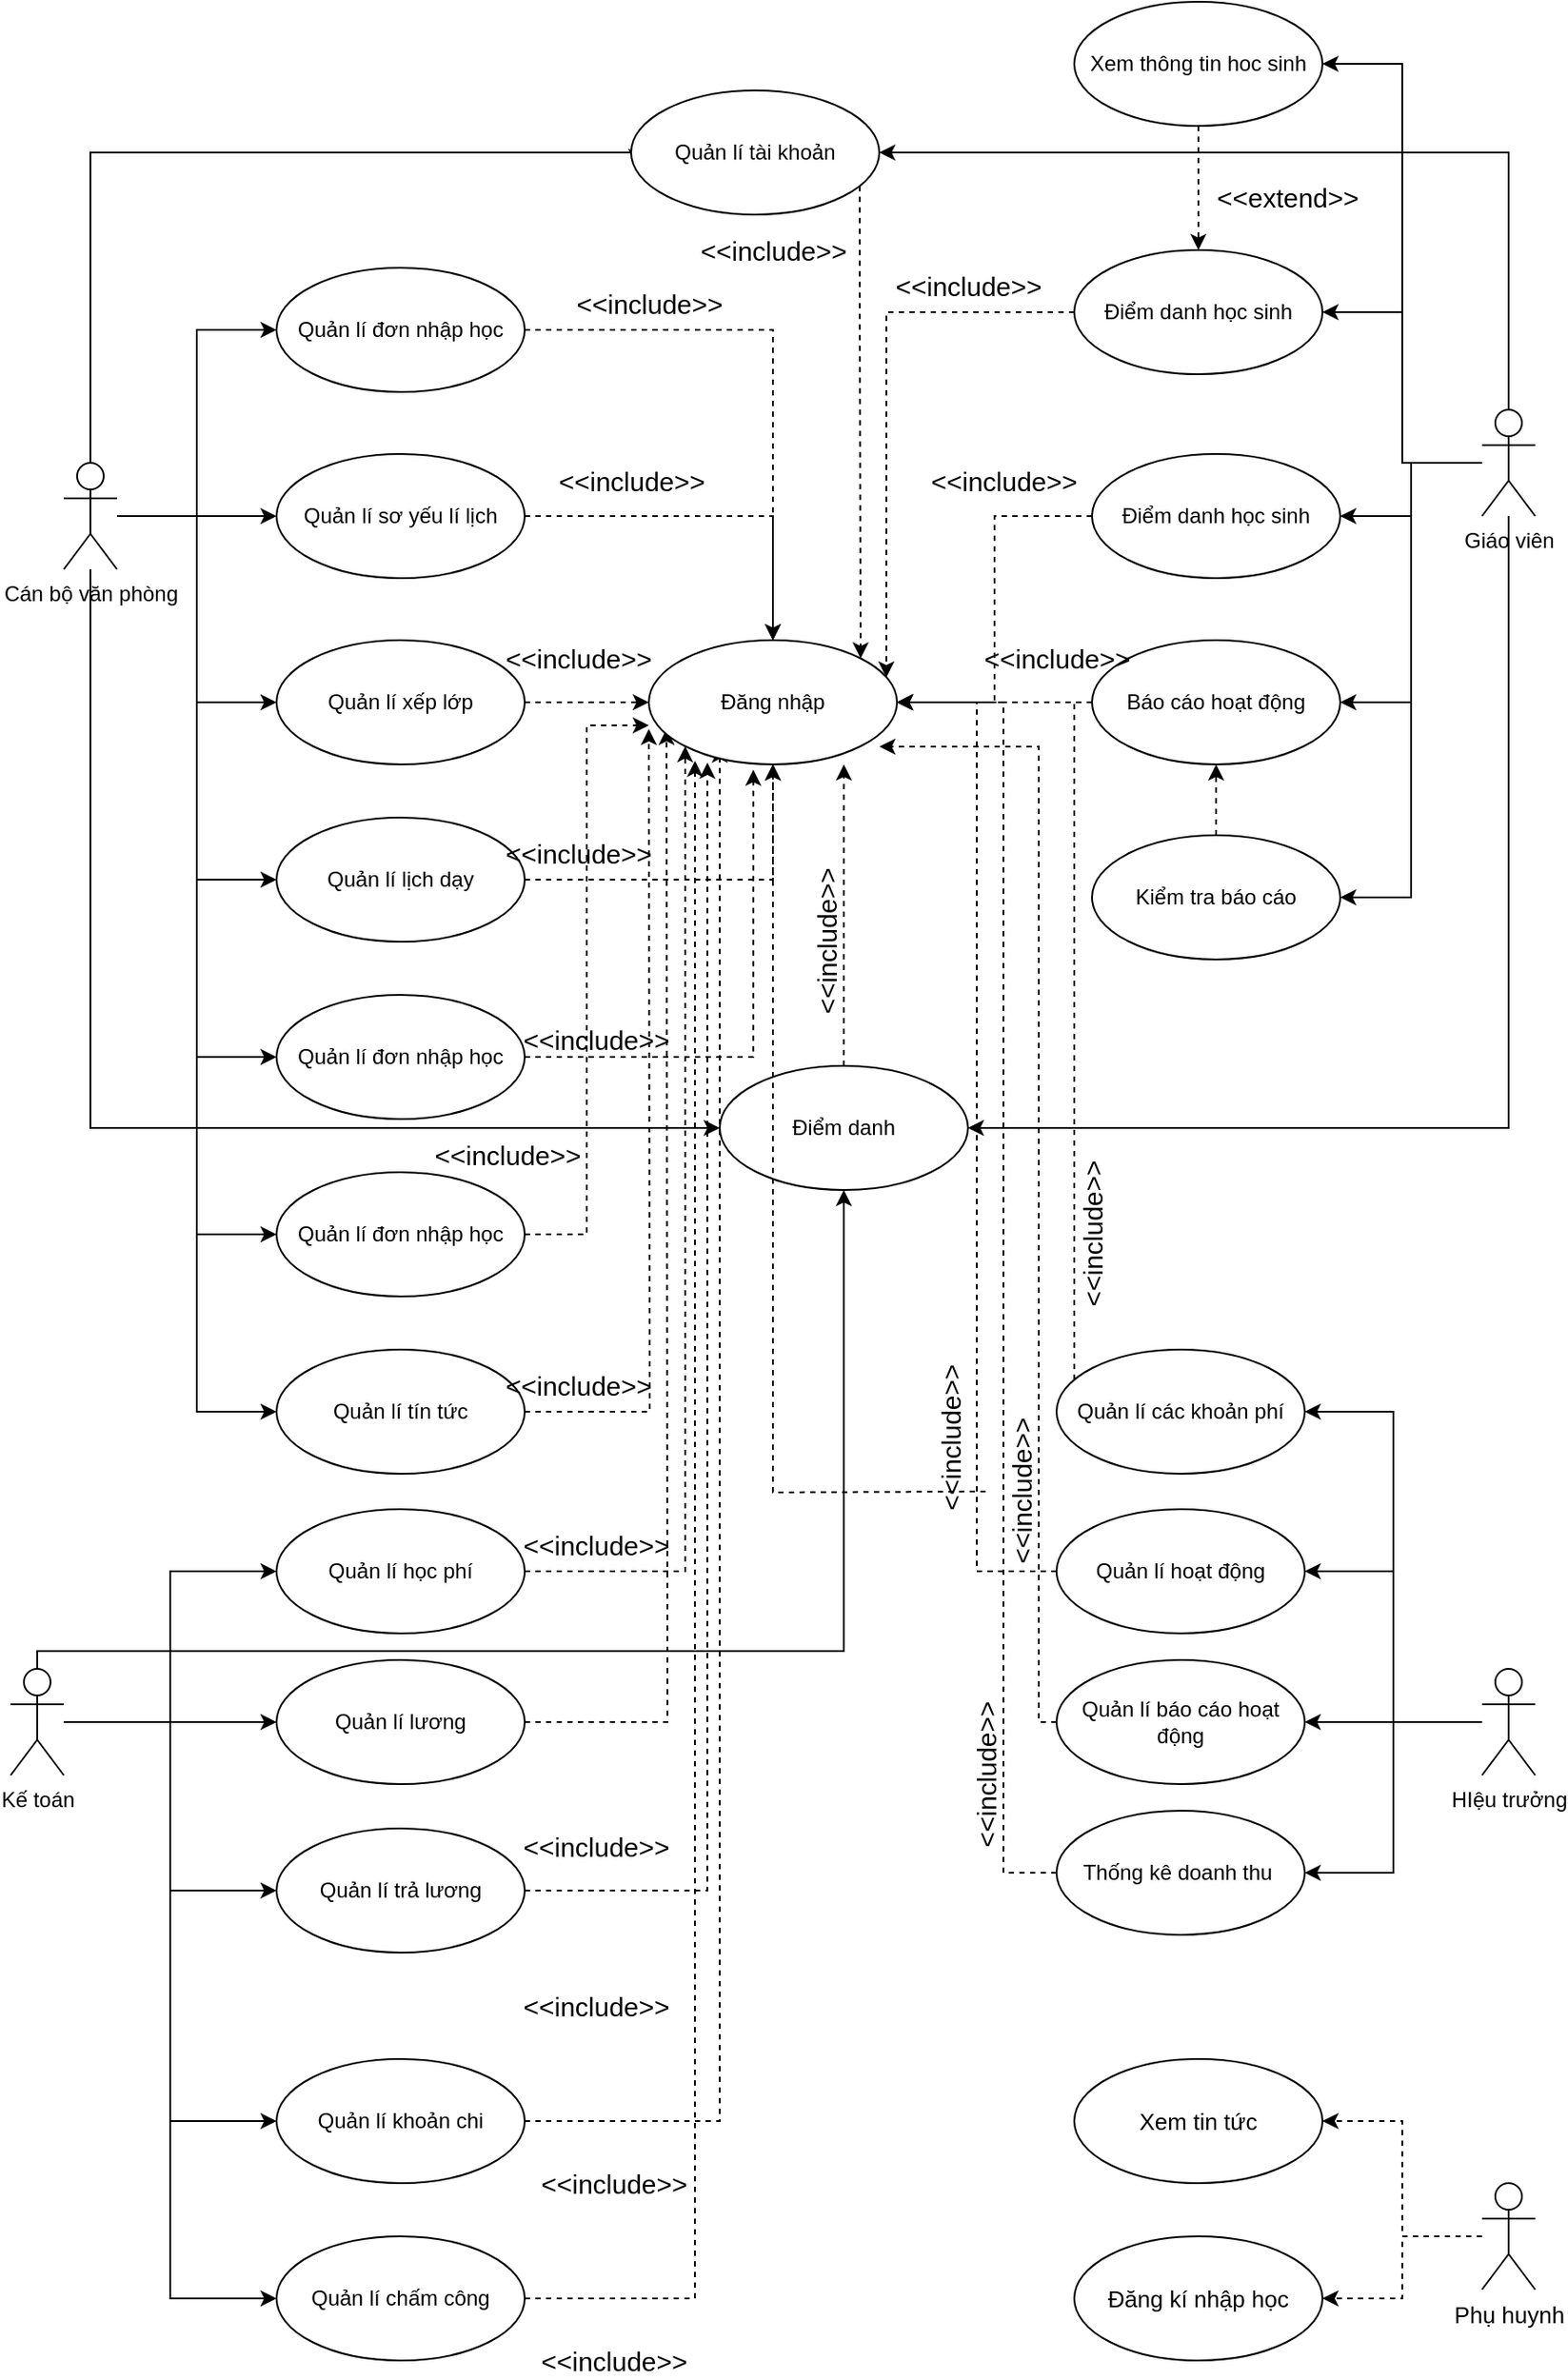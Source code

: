<mxfile version="14.1.1" type="device" pages="2"><diagram id="NbjMyHQraYemWXhI03L3" name="Page-1"><mxGraphModel dx="1182" dy="732" grid="1" gridSize="10" guides="1" tooltips="1" connect="1" arrows="1" fold="1" page="1" pageScale="1" pageWidth="827" pageHeight="1169" math="0" shadow="0"><root><mxCell id="0"/><mxCell id="1" parent="0"/><mxCell id="KpEtDGwe3fr-x8fNuBkc-76" style="edgeStyle=orthogonalEdgeStyle;rounded=0;orthogonalLoop=1;jettySize=auto;html=1;dashed=1;fontSize=15;" parent="1" source="KpEtDGwe3fr-x8fNuBkc-1" target="KpEtDGwe3fr-x8fNuBkc-70" edge="1"><mxGeometry relative="1" as="geometry"/></mxCell><mxCell id="KpEtDGwe3fr-x8fNuBkc-1" value="Quản lí đơn nhập học" style="ellipse;whiteSpace=wrap;html=1;" parent="1" vertex="1"><mxGeometry x="200" y="150" width="140" height="70" as="geometry"/></mxCell><mxCell id="KpEtDGwe3fr-x8fNuBkc-18" style="edgeStyle=orthogonalEdgeStyle;rounded=0;orthogonalLoop=1;jettySize=auto;html=1;entryX=0;entryY=0.5;entryDx=0;entryDy=0;" parent="1" source="KpEtDGwe3fr-x8fNuBkc-4" target="KpEtDGwe3fr-x8fNuBkc-1" edge="1"><mxGeometry relative="1" as="geometry"/></mxCell><mxCell id="KpEtDGwe3fr-x8fNuBkc-19" style="edgeStyle=orthogonalEdgeStyle;rounded=0;orthogonalLoop=1;jettySize=auto;html=1;" parent="1" source="KpEtDGwe3fr-x8fNuBkc-4" target="KpEtDGwe3fr-x8fNuBkc-5" edge="1"><mxGeometry relative="1" as="geometry"/></mxCell><mxCell id="KpEtDGwe3fr-x8fNuBkc-20" style="edgeStyle=orthogonalEdgeStyle;rounded=0;orthogonalLoop=1;jettySize=auto;html=1;entryX=0;entryY=0.5;entryDx=0;entryDy=0;" parent="1" source="KpEtDGwe3fr-x8fNuBkc-4" target="KpEtDGwe3fr-x8fNuBkc-6" edge="1"><mxGeometry relative="1" as="geometry"/></mxCell><mxCell id="KpEtDGwe3fr-x8fNuBkc-21" style="edgeStyle=orthogonalEdgeStyle;rounded=0;orthogonalLoop=1;jettySize=auto;html=1;entryX=0;entryY=0.5;entryDx=0;entryDy=0;" parent="1" source="KpEtDGwe3fr-x8fNuBkc-4" target="KpEtDGwe3fr-x8fNuBkc-7" edge="1"><mxGeometry relative="1" as="geometry"/></mxCell><mxCell id="KpEtDGwe3fr-x8fNuBkc-22" style="edgeStyle=orthogonalEdgeStyle;rounded=0;orthogonalLoop=1;jettySize=auto;html=1;entryX=0;entryY=0.5;entryDx=0;entryDy=0;" parent="1" source="KpEtDGwe3fr-x8fNuBkc-4" target="KpEtDGwe3fr-x8fNuBkc-10" edge="1"><mxGeometry relative="1" as="geometry"/></mxCell><mxCell id="KpEtDGwe3fr-x8fNuBkc-24" style="edgeStyle=orthogonalEdgeStyle;rounded=0;orthogonalLoop=1;jettySize=auto;html=1;entryX=0;entryY=0.5;entryDx=0;entryDy=0;" parent="1" source="KpEtDGwe3fr-x8fNuBkc-4" target="KpEtDGwe3fr-x8fNuBkc-11" edge="1"><mxGeometry relative="1" as="geometry"/></mxCell><mxCell id="KpEtDGwe3fr-x8fNuBkc-25" style="edgeStyle=orthogonalEdgeStyle;rounded=0;orthogonalLoop=1;jettySize=auto;html=1;entryX=0.021;entryY=0.6;entryDx=0;entryDy=0;entryPerimeter=0;" parent="1" source="KpEtDGwe3fr-x8fNuBkc-4" target="KpEtDGwe3fr-x8fNuBkc-12" edge="1"><mxGeometry relative="1" as="geometry"><Array as="points"><mxPoint x="95" y="85"/><mxPoint x="403" y="85"/></Array></mxGeometry></mxCell><mxCell id="KpEtDGwe3fr-x8fNuBkc-43" style="edgeStyle=orthogonalEdgeStyle;rounded=0;orthogonalLoop=1;jettySize=auto;html=1;entryX=0;entryY=0.5;entryDx=0;entryDy=0;" parent="1" source="KpEtDGwe3fr-x8fNuBkc-4" target="KpEtDGwe3fr-x8fNuBkc-42" edge="1"><mxGeometry relative="1" as="geometry"/></mxCell><mxCell id="KpEtDGwe3fr-x8fNuBkc-73" style="edgeStyle=orthogonalEdgeStyle;rounded=0;orthogonalLoop=1;jettySize=auto;html=1;entryX=0;entryY=0.5;entryDx=0;entryDy=0;fontSize=15;" parent="1" source="KpEtDGwe3fr-x8fNuBkc-4" target="KpEtDGwe3fr-x8fNuBkc-47" edge="1"><mxGeometry relative="1" as="geometry"><Array as="points"><mxPoint x="95" y="635"/></Array></mxGeometry></mxCell><mxCell id="KpEtDGwe3fr-x8fNuBkc-4" value="Cán bộ văn phòng" style="shape=umlActor;verticalLabelPosition=bottom;verticalAlign=top;html=1;" parent="1" vertex="1"><mxGeometry x="80" y="260" width="30" height="60" as="geometry"/></mxCell><mxCell id="KpEtDGwe3fr-x8fNuBkc-79" style="edgeStyle=orthogonalEdgeStyle;rounded=0;orthogonalLoop=1;jettySize=auto;html=1;dashed=1;fontSize=15;" parent="1" source="KpEtDGwe3fr-x8fNuBkc-5" target="KpEtDGwe3fr-x8fNuBkc-70" edge="1"><mxGeometry relative="1" as="geometry"/></mxCell><mxCell id="KpEtDGwe3fr-x8fNuBkc-5" value="Quản lí sơ yếu lí lịch" style="ellipse;whiteSpace=wrap;html=1;" parent="1" vertex="1"><mxGeometry x="200" y="255" width="140" height="70" as="geometry"/></mxCell><mxCell id="KpEtDGwe3fr-x8fNuBkc-80" style="edgeStyle=orthogonalEdgeStyle;rounded=0;orthogonalLoop=1;jettySize=auto;html=1;dashed=1;fontSize=15;" parent="1" source="KpEtDGwe3fr-x8fNuBkc-6" target="KpEtDGwe3fr-x8fNuBkc-70" edge="1"><mxGeometry relative="1" as="geometry"/></mxCell><mxCell id="KpEtDGwe3fr-x8fNuBkc-6" value="Quản lí xếp lớp" style="ellipse;whiteSpace=wrap;html=1;" parent="1" vertex="1"><mxGeometry x="200" y="360" width="140" height="70" as="geometry"/></mxCell><mxCell id="KpEtDGwe3fr-x8fNuBkc-81" style="edgeStyle=orthogonalEdgeStyle;rounded=0;orthogonalLoop=1;jettySize=auto;html=1;dashed=1;fontSize=15;" parent="1" source="KpEtDGwe3fr-x8fNuBkc-7" target="KpEtDGwe3fr-x8fNuBkc-70" edge="1"><mxGeometry relative="1" as="geometry"/></mxCell><mxCell id="KpEtDGwe3fr-x8fNuBkc-7" value="Quản lí lịch dạy" style="ellipse;whiteSpace=wrap;html=1;" parent="1" vertex="1"><mxGeometry x="200" y="460" width="140" height="70" as="geometry"/></mxCell><mxCell id="KpEtDGwe3fr-x8fNuBkc-82" style="edgeStyle=orthogonalEdgeStyle;rounded=0;orthogonalLoop=1;jettySize=auto;html=1;entryX=0.421;entryY=1.043;entryDx=0;entryDy=0;entryPerimeter=0;dashed=1;fontSize=15;" parent="1" source="KpEtDGwe3fr-x8fNuBkc-10" target="KpEtDGwe3fr-x8fNuBkc-70" edge="1"><mxGeometry relative="1" as="geometry"/></mxCell><mxCell id="KpEtDGwe3fr-x8fNuBkc-10" value="Quản lí đơn nhập học" style="ellipse;whiteSpace=wrap;html=1;" parent="1" vertex="1"><mxGeometry x="200" y="560" width="140" height="70" as="geometry"/></mxCell><mxCell id="KpEtDGwe3fr-x8fNuBkc-102" style="edgeStyle=orthogonalEdgeStyle;rounded=0;orthogonalLoop=1;jettySize=auto;html=1;entryX=0;entryY=0.686;entryDx=0;entryDy=0;entryPerimeter=0;dashed=1;fontSize=15;" parent="1" source="KpEtDGwe3fr-x8fNuBkc-11" target="KpEtDGwe3fr-x8fNuBkc-70" edge="1"><mxGeometry relative="1" as="geometry"/></mxCell><mxCell id="KpEtDGwe3fr-x8fNuBkc-11" value="Quản lí đơn nhập học" style="ellipse;whiteSpace=wrap;html=1;" parent="1" vertex="1"><mxGeometry x="200" y="660" width="140" height="70" as="geometry"/></mxCell><mxCell id="KpEtDGwe3fr-x8fNuBkc-78" style="edgeStyle=orthogonalEdgeStyle;rounded=0;orthogonalLoop=1;jettySize=auto;html=1;entryX=1;entryY=0;entryDx=0;entryDy=0;dashed=1;fontSize=15;" parent="1" source="KpEtDGwe3fr-x8fNuBkc-12" target="KpEtDGwe3fr-x8fNuBkc-70" edge="1"><mxGeometry relative="1" as="geometry"><Array as="points"><mxPoint x="529" y="180"/><mxPoint x="529" y="180"/></Array></mxGeometry></mxCell><mxCell id="KpEtDGwe3fr-x8fNuBkc-12" value="Quản lí tài khoản" style="ellipse;whiteSpace=wrap;html=1;" parent="1" vertex="1"><mxGeometry x="400" y="50" width="140" height="70" as="geometry"/></mxCell><mxCell id="KpEtDGwe3fr-x8fNuBkc-34" style="edgeStyle=orthogonalEdgeStyle;rounded=0;orthogonalLoop=1;jettySize=auto;html=1;entryX=0;entryY=0.5;entryDx=0;entryDy=0;" parent="1" source="KpEtDGwe3fr-x8fNuBkc-26" target="KpEtDGwe3fr-x8fNuBkc-27" edge="1"><mxGeometry relative="1" as="geometry"/></mxCell><mxCell id="KpEtDGwe3fr-x8fNuBkc-36" style="edgeStyle=orthogonalEdgeStyle;rounded=0;orthogonalLoop=1;jettySize=auto;html=1;entryX=0;entryY=0.5;entryDx=0;entryDy=0;" parent="1" source="KpEtDGwe3fr-x8fNuBkc-26" target="KpEtDGwe3fr-x8fNuBkc-32" edge="1"><mxGeometry relative="1" as="geometry"/></mxCell><mxCell id="KpEtDGwe3fr-x8fNuBkc-37" style="edgeStyle=orthogonalEdgeStyle;rounded=0;orthogonalLoop=1;jettySize=auto;html=1;entryX=0;entryY=0.5;entryDx=0;entryDy=0;" parent="1" source="KpEtDGwe3fr-x8fNuBkc-26" target="KpEtDGwe3fr-x8fNuBkc-33" edge="1"><mxGeometry relative="1" as="geometry"/></mxCell><mxCell id="KpEtDGwe3fr-x8fNuBkc-39" style="edgeStyle=orthogonalEdgeStyle;rounded=0;orthogonalLoop=1;jettySize=auto;html=1;entryX=0;entryY=0.5;entryDx=0;entryDy=0;" parent="1" source="KpEtDGwe3fr-x8fNuBkc-26" target="KpEtDGwe3fr-x8fNuBkc-38" edge="1"><mxGeometry relative="1" as="geometry"/></mxCell><mxCell id="KpEtDGwe3fr-x8fNuBkc-41" style="edgeStyle=orthogonalEdgeStyle;rounded=0;orthogonalLoop=1;jettySize=auto;html=1;entryX=0;entryY=0.5;entryDx=0;entryDy=0;" parent="1" source="KpEtDGwe3fr-x8fNuBkc-26" target="KpEtDGwe3fr-x8fNuBkc-40" edge="1"><mxGeometry relative="1" as="geometry"/></mxCell><mxCell id="KpEtDGwe3fr-x8fNuBkc-120" style="edgeStyle=orthogonalEdgeStyle;rounded=0;orthogonalLoop=1;jettySize=auto;html=1;entryX=0.5;entryY=1;entryDx=0;entryDy=0;fontSize=15;" parent="1" source="KpEtDGwe3fr-x8fNuBkc-26" target="KpEtDGwe3fr-x8fNuBkc-47" edge="1"><mxGeometry relative="1" as="geometry"><Array as="points"><mxPoint x="65" y="930"/><mxPoint x="520" y="930"/></Array></mxGeometry></mxCell><mxCell id="KpEtDGwe3fr-x8fNuBkc-26" value="Kế toán" style="shape=umlActor;verticalLabelPosition=bottom;verticalAlign=top;html=1;" parent="1" vertex="1"><mxGeometry x="50" y="940" width="30" height="60" as="geometry"/></mxCell><mxCell id="KpEtDGwe3fr-x8fNuBkc-75" style="edgeStyle=orthogonalEdgeStyle;rounded=0;orthogonalLoop=1;jettySize=auto;html=1;entryX=0;entryY=1;entryDx=0;entryDy=0;fontSize=15;dashed=1;" parent="1" source="KpEtDGwe3fr-x8fNuBkc-27" target="KpEtDGwe3fr-x8fNuBkc-70" edge="1"><mxGeometry relative="1" as="geometry"/></mxCell><mxCell id="KpEtDGwe3fr-x8fNuBkc-27" value="Quản lí học phí" style="ellipse;whiteSpace=wrap;html=1;" parent="1" vertex="1"><mxGeometry x="200" y="850" width="140" height="70" as="geometry"/></mxCell><mxCell id="KpEtDGwe3fr-x8fNuBkc-89" style="edgeStyle=orthogonalEdgeStyle;rounded=0;orthogonalLoop=1;jettySize=auto;html=1;dashed=1;fontSize=15;" parent="1" source="KpEtDGwe3fr-x8fNuBkc-32" edge="1"><mxGeometry relative="1" as="geometry"><mxPoint x="420" y="410" as="targetPoint"/></mxGeometry></mxCell><mxCell id="KpEtDGwe3fr-x8fNuBkc-32" value="Quản lí lương" style="ellipse;whiteSpace=wrap;html=1;" parent="1" vertex="1"><mxGeometry x="200" y="935" width="140" height="70" as="geometry"/></mxCell><mxCell id="KpEtDGwe3fr-x8fNuBkc-90" style="edgeStyle=orthogonalEdgeStyle;rounded=0;orthogonalLoop=1;jettySize=auto;html=1;entryX=0.236;entryY=0.986;entryDx=0;entryDy=0;entryPerimeter=0;dashed=1;fontSize=15;" parent="1" source="KpEtDGwe3fr-x8fNuBkc-33" target="KpEtDGwe3fr-x8fNuBkc-70" edge="1"><mxGeometry relative="1" as="geometry"/></mxCell><mxCell id="KpEtDGwe3fr-x8fNuBkc-33" value="Quản lí trả lương" style="ellipse;whiteSpace=wrap;html=1;" parent="1" vertex="1"><mxGeometry x="200" y="1030" width="140" height="70" as="geometry"/></mxCell><mxCell id="KpEtDGwe3fr-x8fNuBkc-91" style="edgeStyle=orthogonalEdgeStyle;rounded=0;orthogonalLoop=1;jettySize=auto;html=1;entryX=0.286;entryY=0.857;entryDx=0;entryDy=0;entryPerimeter=0;dashed=1;fontSize=15;" parent="1" source="KpEtDGwe3fr-x8fNuBkc-38" target="KpEtDGwe3fr-x8fNuBkc-70" edge="1"><mxGeometry relative="1" as="geometry"/></mxCell><mxCell id="KpEtDGwe3fr-x8fNuBkc-38" value="Quản lí khoản chi" style="ellipse;whiteSpace=wrap;html=1;" parent="1" vertex="1"><mxGeometry x="200" y="1160" width="140" height="70" as="geometry"/></mxCell><mxCell id="KpEtDGwe3fr-x8fNuBkc-92" style="edgeStyle=orthogonalEdgeStyle;rounded=0;orthogonalLoop=1;jettySize=auto;html=1;entryX=0.186;entryY=0.971;entryDx=0;entryDy=0;entryPerimeter=0;dashed=1;fontSize=15;" parent="1" source="KpEtDGwe3fr-x8fNuBkc-40" target="KpEtDGwe3fr-x8fNuBkc-70" edge="1"><mxGeometry relative="1" as="geometry"/></mxCell><mxCell id="KpEtDGwe3fr-x8fNuBkc-40" value="Quản lí chấm công" style="ellipse;whiteSpace=wrap;html=1;" parent="1" vertex="1"><mxGeometry x="200" y="1260" width="140" height="70" as="geometry"/></mxCell><mxCell id="KpEtDGwe3fr-x8fNuBkc-103" style="edgeStyle=orthogonalEdgeStyle;rounded=0;orthogonalLoop=1;jettySize=auto;html=1;dashed=1;fontSize=15;" parent="1" source="KpEtDGwe3fr-x8fNuBkc-42" edge="1"><mxGeometry relative="1" as="geometry"><mxPoint x="410" y="410" as="targetPoint"/></mxGeometry></mxCell><mxCell id="KpEtDGwe3fr-x8fNuBkc-42" value="Quản lí tín tức" style="ellipse;whiteSpace=wrap;html=1;" parent="1" vertex="1"><mxGeometry x="200" y="760" width="140" height="70" as="geometry"/></mxCell><mxCell id="KpEtDGwe3fr-x8fNuBkc-64" style="edgeStyle=orthogonalEdgeStyle;rounded=0;orthogonalLoop=1;jettySize=auto;html=1;entryX=1;entryY=0.5;entryDx=0;entryDy=0;fontSize=15;" parent="1" source="KpEtDGwe3fr-x8fNuBkc-44" target="KpEtDGwe3fr-x8fNuBkc-57" edge="1"><mxGeometry relative="1" as="geometry"/></mxCell><mxCell id="KpEtDGwe3fr-x8fNuBkc-65" style="edgeStyle=orthogonalEdgeStyle;rounded=0;orthogonalLoop=1;jettySize=auto;html=1;entryX=1;entryY=0.5;entryDx=0;entryDy=0;fontSize=15;" parent="1" source="KpEtDGwe3fr-x8fNuBkc-44" target="KpEtDGwe3fr-x8fNuBkc-50" edge="1"><mxGeometry relative="1" as="geometry"/></mxCell><mxCell id="KpEtDGwe3fr-x8fNuBkc-67" style="edgeStyle=orthogonalEdgeStyle;rounded=0;orthogonalLoop=1;jettySize=auto;html=1;entryX=1;entryY=0.5;entryDx=0;entryDy=0;fontSize=15;" parent="1" source="KpEtDGwe3fr-x8fNuBkc-44" target="KpEtDGwe3fr-x8fNuBkc-54" edge="1"><mxGeometry relative="1" as="geometry"/></mxCell><mxCell id="KpEtDGwe3fr-x8fNuBkc-68" style="edgeStyle=orthogonalEdgeStyle;rounded=0;orthogonalLoop=1;jettySize=auto;html=1;entryX=1;entryY=0.5;entryDx=0;entryDy=0;fontSize=15;" parent="1" source="KpEtDGwe3fr-x8fNuBkc-44" target="KpEtDGwe3fr-x8fNuBkc-61" edge="1"><mxGeometry relative="1" as="geometry"/></mxCell><mxCell id="KpEtDGwe3fr-x8fNuBkc-69" style="edgeStyle=orthogonalEdgeStyle;rounded=0;orthogonalLoop=1;jettySize=auto;html=1;entryX=1;entryY=0.5;entryDx=0;entryDy=0;fontSize=15;" parent="1" source="KpEtDGwe3fr-x8fNuBkc-44" target="KpEtDGwe3fr-x8fNuBkc-12" edge="1"><mxGeometry relative="1" as="geometry"><Array as="points"><mxPoint x="895" y="85"/></Array></mxGeometry></mxCell><mxCell id="KpEtDGwe3fr-x8fNuBkc-72" style="edgeStyle=orthogonalEdgeStyle;rounded=0;orthogonalLoop=1;jettySize=auto;html=1;entryX=1;entryY=0.5;entryDx=0;entryDy=0;fontSize=15;" parent="1" source="KpEtDGwe3fr-x8fNuBkc-44" target="KpEtDGwe3fr-x8fNuBkc-47" edge="1"><mxGeometry relative="1" as="geometry"><Array as="points"><mxPoint x="895" y="635"/></Array></mxGeometry></mxCell><mxCell id="KpEtDGwe3fr-x8fNuBkc-74" style="edgeStyle=orthogonalEdgeStyle;rounded=0;orthogonalLoop=1;jettySize=auto;html=1;entryX=1;entryY=0.5;entryDx=0;entryDy=0;fontSize=15;" parent="1" source="KpEtDGwe3fr-x8fNuBkc-44" target="KpEtDGwe3fr-x8fNuBkc-51" edge="1"><mxGeometry relative="1" as="geometry"/></mxCell><mxCell id="KpEtDGwe3fr-x8fNuBkc-44" value="Giáo viên" style="shape=umlActor;verticalLabelPosition=bottom;verticalAlign=top;html=1;" parent="1" vertex="1"><mxGeometry x="880" y="230" width="30" height="60" as="geometry"/></mxCell><mxCell id="KpEtDGwe3fr-x8fNuBkc-87" style="edgeStyle=orthogonalEdgeStyle;rounded=0;orthogonalLoop=1;jettySize=auto;html=1;entryX=0.786;entryY=1;entryDx=0;entryDy=0;entryPerimeter=0;dashed=1;fontSize=15;" parent="1" source="KpEtDGwe3fr-x8fNuBkc-47" target="KpEtDGwe3fr-x8fNuBkc-70" edge="1"><mxGeometry relative="1" as="geometry"/></mxCell><mxCell id="KpEtDGwe3fr-x8fNuBkc-47" value="Điểm danh" style="ellipse;whiteSpace=wrap;html=1;" parent="1" vertex="1"><mxGeometry x="450" y="600" width="140" height="70" as="geometry"/></mxCell><mxCell id="KpEtDGwe3fr-x8fNuBkc-83" style="edgeStyle=orthogonalEdgeStyle;rounded=0;orthogonalLoop=1;jettySize=auto;html=1;entryX=0.957;entryY=0.3;entryDx=0;entryDy=0;entryPerimeter=0;dashed=1;fontSize=15;" parent="1" source="KpEtDGwe3fr-x8fNuBkc-50" target="KpEtDGwe3fr-x8fNuBkc-70" edge="1"><mxGeometry relative="1" as="geometry"/></mxCell><mxCell id="KpEtDGwe3fr-x8fNuBkc-50" value="Điểm danh học sinh" style="ellipse;whiteSpace=wrap;html=1;" parent="1" vertex="1"><mxGeometry x="650" y="140" width="140" height="70" as="geometry"/></mxCell><mxCell id="KpEtDGwe3fr-x8fNuBkc-84" style="edgeStyle=orthogonalEdgeStyle;rounded=0;orthogonalLoop=1;jettySize=auto;html=1;entryX=1;entryY=0.5;entryDx=0;entryDy=0;dashed=1;fontSize=15;" parent="1" source="KpEtDGwe3fr-x8fNuBkc-51" target="KpEtDGwe3fr-x8fNuBkc-70" edge="1"><mxGeometry relative="1" as="geometry"/></mxCell><mxCell id="KpEtDGwe3fr-x8fNuBkc-51" value="Điểm danh học sinh" style="ellipse;whiteSpace=wrap;html=1;" parent="1" vertex="1"><mxGeometry x="660" y="255" width="140" height="70" as="geometry"/></mxCell><mxCell id="KpEtDGwe3fr-x8fNuBkc-85" style="edgeStyle=orthogonalEdgeStyle;rounded=0;orthogonalLoop=1;jettySize=auto;html=1;dashed=1;fontSize=15;" parent="1" source="KpEtDGwe3fr-x8fNuBkc-54" edge="1"><mxGeometry relative="1" as="geometry"><mxPoint x="550" y="395" as="targetPoint"/></mxGeometry></mxCell><mxCell id="KpEtDGwe3fr-x8fNuBkc-54" value="Báo cáo hoạt động" style="ellipse;whiteSpace=wrap;html=1;" parent="1" vertex="1"><mxGeometry x="660" y="360" width="140" height="70" as="geometry"/></mxCell><mxCell id="KpEtDGwe3fr-x8fNuBkc-59" style="edgeStyle=orthogonalEdgeStyle;rounded=0;orthogonalLoop=1;jettySize=auto;html=1;entryX=0.5;entryY=0;entryDx=0;entryDy=0;dashed=1;" parent="1" source="KpEtDGwe3fr-x8fNuBkc-57" target="KpEtDGwe3fr-x8fNuBkc-50" edge="1"><mxGeometry relative="1" as="geometry"/></mxCell><mxCell id="KpEtDGwe3fr-x8fNuBkc-57" value="Xem thông tin hoc sinh" style="ellipse;whiteSpace=wrap;html=1;" parent="1" vertex="1"><mxGeometry x="650" width="140" height="70" as="geometry"/></mxCell><mxCell id="KpEtDGwe3fr-x8fNuBkc-60" value="&amp;lt;&amp;lt;extend&amp;gt;&amp;gt;" style="text;html=1;align=center;verticalAlign=middle;resizable=0;points=[];autosize=1;fontSize=15;" parent="1" vertex="1"><mxGeometry x="720" y="100" width="100" height="20" as="geometry"/></mxCell><mxCell id="KpEtDGwe3fr-x8fNuBkc-63" style="edgeStyle=orthogonalEdgeStyle;rounded=0;orthogonalLoop=1;jettySize=auto;html=1;entryX=0.5;entryY=1;entryDx=0;entryDy=0;dashed=1;fontSize=15;" parent="1" source="KpEtDGwe3fr-x8fNuBkc-61" target="KpEtDGwe3fr-x8fNuBkc-54" edge="1"><mxGeometry relative="1" as="geometry"/></mxCell><mxCell id="KpEtDGwe3fr-x8fNuBkc-61" value="Kiểm tra báo cáo" style="ellipse;whiteSpace=wrap;html=1;" parent="1" vertex="1"><mxGeometry x="660" y="470" width="140" height="70" as="geometry"/></mxCell><mxCell id="KpEtDGwe3fr-x8fNuBkc-70" value="Đăng nhập" style="ellipse;whiteSpace=wrap;html=1;" parent="1" vertex="1"><mxGeometry x="410" y="360" width="140" height="70" as="geometry"/></mxCell><mxCell id="KpEtDGwe3fr-x8fNuBkc-93" value="&amp;lt;&amp;lt;include&amp;gt;&amp;gt;" style="text;html=1;align=center;verticalAlign=middle;resizable=0;points=[];autosize=1;fontSize=15;" parent="1" vertex="1"><mxGeometry x="360" y="160" width="100" height="20" as="geometry"/></mxCell><mxCell id="KpEtDGwe3fr-x8fNuBkc-94" value="&amp;lt;&amp;lt;include&amp;gt;&amp;gt;" style="text;html=1;align=center;verticalAlign=middle;resizable=0;points=[];autosize=1;fontSize=15;" parent="1" vertex="1"><mxGeometry x="350" y="260" width="100" height="20" as="geometry"/></mxCell><mxCell id="KpEtDGwe3fr-x8fNuBkc-95" value="&amp;lt;&amp;lt;include&amp;gt;&amp;gt;" style="text;html=1;align=center;verticalAlign=middle;resizable=0;points=[];autosize=1;fontSize=15;" parent="1" vertex="1"><mxGeometry x="540" y="150" width="100" height="20" as="geometry"/></mxCell><mxCell id="KpEtDGwe3fr-x8fNuBkc-96" value="&amp;lt;&amp;lt;include&amp;gt;&amp;gt;" style="text;html=1;align=center;verticalAlign=middle;resizable=0;points=[];autosize=1;fontSize=15;" parent="1" vertex="1"><mxGeometry x="560" y="260" width="100" height="20" as="geometry"/></mxCell><mxCell id="KpEtDGwe3fr-x8fNuBkc-97" value="&amp;lt;&amp;lt;include&amp;gt;&amp;gt;" style="text;html=1;align=center;verticalAlign=middle;resizable=0;points=[];autosize=1;fontSize=15;" parent="1" vertex="1"><mxGeometry x="430" y="130" width="100" height="20" as="geometry"/></mxCell><mxCell id="KpEtDGwe3fr-x8fNuBkc-98" value="&amp;lt;&amp;lt;include&amp;gt;&amp;gt;" style="text;html=1;align=center;verticalAlign=middle;resizable=0;points=[];autosize=1;fontSize=15;" parent="1" vertex="1"><mxGeometry x="320" y="360" width="100" height="20" as="geometry"/></mxCell><mxCell id="KpEtDGwe3fr-x8fNuBkc-99" value="&amp;lt;&amp;lt;include&amp;gt;&amp;gt;" style="text;html=1;align=center;verticalAlign=middle;resizable=0;points=[];autosize=1;fontSize=15;" parent="1" vertex="1"><mxGeometry x="320" y="470" width="100" height="20" as="geometry"/></mxCell><mxCell id="KpEtDGwe3fr-x8fNuBkc-100" value="&amp;lt;&amp;lt;include&amp;gt;&amp;gt;" style="text;html=1;align=center;verticalAlign=middle;resizable=0;points=[];autosize=1;fontSize=15;" parent="1" vertex="1"><mxGeometry x="330" y="575" width="100" height="20" as="geometry"/></mxCell><mxCell id="KpEtDGwe3fr-x8fNuBkc-101" value="&amp;lt;&amp;lt;include&amp;gt;&amp;gt;" style="text;html=1;align=center;verticalAlign=middle;resizable=0;points=[];autosize=1;fontSize=15;" parent="1" vertex="1"><mxGeometry x="330" y="860" width="100" height="20" as="geometry"/></mxCell><mxCell id="KpEtDGwe3fr-x8fNuBkc-104" value="&amp;lt;&amp;lt;include&amp;gt;&amp;gt;" style="text;html=1;align=center;verticalAlign=middle;resizable=0;points=[];autosize=1;fontSize=15;" parent="1" vertex="1"><mxGeometry x="320" y="770" width="100" height="20" as="geometry"/></mxCell><mxCell id="KpEtDGwe3fr-x8fNuBkc-105" value="&amp;lt;&amp;lt;include&amp;gt;&amp;gt;" style="text;html=1;align=center;verticalAlign=middle;resizable=0;points=[];autosize=1;fontSize=15;" parent="1" vertex="1"><mxGeometry x="280" y="640" width="100" height="20" as="geometry"/></mxCell><mxCell id="KpEtDGwe3fr-x8fNuBkc-107" value="&amp;lt;&amp;lt;include&amp;gt;&amp;gt;" style="text;html=1;align=center;verticalAlign=middle;resizable=0;points=[];autosize=1;fontSize=15;" parent="1" vertex="1"><mxGeometry x="330" y="1030" width="100" height="20" as="geometry"/></mxCell><mxCell id="KpEtDGwe3fr-x8fNuBkc-108" value="&amp;lt;&amp;lt;include&amp;gt;&amp;gt;" style="text;html=1;align=center;verticalAlign=middle;resizable=0;points=[];autosize=1;fontSize=15;" parent="1" vertex="1"><mxGeometry x="330" y="1120" width="100" height="20" as="geometry"/></mxCell><mxCell id="KpEtDGwe3fr-x8fNuBkc-109" value="&amp;lt;&amp;lt;include&amp;gt;&amp;gt;" style="text;html=1;align=center;verticalAlign=middle;resizable=0;points=[];autosize=1;fontSize=15;" parent="1" vertex="1"><mxGeometry x="340" y="1220" width="100" height="20" as="geometry"/></mxCell><mxCell id="KpEtDGwe3fr-x8fNuBkc-110" value="&amp;lt;&amp;lt;include&amp;gt;&amp;gt;" style="text;html=1;align=center;verticalAlign=middle;resizable=0;points=[];autosize=1;fontSize=15;" parent="1" vertex="1"><mxGeometry x="340" y="1320" width="100" height="20" as="geometry"/></mxCell><mxCell id="KpEtDGwe3fr-x8fNuBkc-111" value="&amp;lt;&amp;lt;include&amp;gt;&amp;gt;" style="text;html=1;align=center;verticalAlign=middle;resizable=0;points=[];autosize=1;fontSize=15;rotation=270;" parent="1" vertex="1"><mxGeometry x="460" y="520" width="100" height="20" as="geometry"/></mxCell><mxCell id="KpEtDGwe3fr-x8fNuBkc-112" value="&amp;lt;&amp;lt;include&amp;gt;&amp;gt;" style="text;html=1;align=center;verticalAlign=middle;resizable=0;points=[];autosize=1;fontSize=15;rounded=0;" parent="1" vertex="1"><mxGeometry x="590" y="360" width="100" height="20" as="geometry"/></mxCell><mxCell id="KpEtDGwe3fr-x8fNuBkc-118" style="edgeStyle=orthogonalEdgeStyle;rounded=0;orthogonalLoop=1;jettySize=auto;html=1;entryX=1;entryY=0.5;entryDx=0;entryDy=0;dashed=1;fontSize=13;" parent="1" source="KpEtDGwe3fr-x8fNuBkc-113" target="KpEtDGwe3fr-x8fNuBkc-115" edge="1"><mxGeometry relative="1" as="geometry"/></mxCell><mxCell id="KpEtDGwe3fr-x8fNuBkc-119" style="edgeStyle=orthogonalEdgeStyle;rounded=0;orthogonalLoop=1;jettySize=auto;html=1;entryX=1;entryY=0.5;entryDx=0;entryDy=0;dashed=1;fontSize=13;" parent="1" source="KpEtDGwe3fr-x8fNuBkc-113" target="KpEtDGwe3fr-x8fNuBkc-116" edge="1"><mxGeometry relative="1" as="geometry"/></mxCell><mxCell id="KpEtDGwe3fr-x8fNuBkc-113" value="Phụ huynh" style="shape=umlActor;verticalLabelPosition=bottom;verticalAlign=top;html=1;fontSize=13;" parent="1" vertex="1"><mxGeometry x="880" y="1230" width="30" height="60" as="geometry"/></mxCell><mxCell id="KpEtDGwe3fr-x8fNuBkc-115" value="Xem tin tức" style="ellipse;whiteSpace=wrap;html=1;fontSize=13;" parent="1" vertex="1"><mxGeometry x="650" y="1160" width="140" height="70" as="geometry"/></mxCell><mxCell id="KpEtDGwe3fr-x8fNuBkc-116" value="Đăng kí nhập học" style="ellipse;whiteSpace=wrap;html=1;fontSize=13;" parent="1" vertex="1"><mxGeometry x="650" y="1260" width="140" height="70" as="geometry"/></mxCell><mxCell id="FVGblREiNJI5Xoq0YCyZ-12" style="edgeStyle=orthogonalEdgeStyle;rounded=0;orthogonalLoop=1;jettySize=auto;html=1;entryX=1;entryY=0.5;entryDx=0;entryDy=0;fontSize=13;" parent="1" source="FVGblREiNJI5Xoq0YCyZ-1" target="FVGblREiNJI5Xoq0YCyZ-3" edge="1"><mxGeometry relative="1" as="geometry"/></mxCell><mxCell id="FVGblREiNJI5Xoq0YCyZ-13" style="edgeStyle=orthogonalEdgeStyle;rounded=0;orthogonalLoop=1;jettySize=auto;html=1;fontSize=13;" parent="1" source="FVGblREiNJI5Xoq0YCyZ-1" target="FVGblREiNJI5Xoq0YCyZ-10" edge="1"><mxGeometry relative="1" as="geometry"/></mxCell><mxCell id="FVGblREiNJI5Xoq0YCyZ-14" style="edgeStyle=orthogonalEdgeStyle;rounded=0;orthogonalLoop=1;jettySize=auto;html=1;entryX=1;entryY=0.5;entryDx=0;entryDy=0;fontSize=13;" parent="1" source="FVGblREiNJI5Xoq0YCyZ-1" target="FVGblREiNJI5Xoq0YCyZ-11" edge="1"><mxGeometry relative="1" as="geometry"/></mxCell><mxCell id="FVGblREiNJI5Xoq0YCyZ-28" style="edgeStyle=orthogonalEdgeStyle;rounded=0;orthogonalLoop=1;jettySize=auto;html=1;entryX=1;entryY=0.5;entryDx=0;entryDy=0;fontSize=13;" parent="1" source="FVGblREiNJI5Xoq0YCyZ-1" target="FVGblREiNJI5Xoq0YCyZ-22" edge="1"><mxGeometry relative="1" as="geometry"/></mxCell><mxCell id="FVGblREiNJI5Xoq0YCyZ-1" value="HIệu trưởng" style="shape=umlActor;verticalLabelPosition=bottom;verticalAlign=top;html=1;outlineConnect=0;" parent="1" vertex="1"><mxGeometry x="880" y="940" width="30" height="60" as="geometry"/></mxCell><mxCell id="FVGblREiNJI5Xoq0YCyZ-16" style="edgeStyle=orthogonalEdgeStyle;rounded=0;orthogonalLoop=1;jettySize=auto;html=1;entryX=1;entryY=0.5;entryDx=0;entryDy=0;fontSize=13;dashed=1;" parent="1" source="FVGblREiNJI5Xoq0YCyZ-3" target="KpEtDGwe3fr-x8fNuBkc-70" edge="1"><mxGeometry relative="1" as="geometry"/></mxCell><mxCell id="FVGblREiNJI5Xoq0YCyZ-3" value="Quản lí hoạt động" style="ellipse;whiteSpace=wrap;html=1;" parent="1" vertex="1"><mxGeometry x="640" y="850" width="140" height="70" as="geometry"/></mxCell><mxCell id="FVGblREiNJI5Xoq0YCyZ-17" style="edgeStyle=orthogonalEdgeStyle;rounded=0;orthogonalLoop=1;jettySize=auto;html=1;entryX=0.929;entryY=0.857;entryDx=0;entryDy=0;entryPerimeter=0;fontSize=13;dashed=1;" parent="1" source="FVGblREiNJI5Xoq0YCyZ-10" target="KpEtDGwe3fr-x8fNuBkc-70" edge="1"><mxGeometry relative="1" as="geometry"><Array as="points"><mxPoint x="630" y="970"/><mxPoint x="630" y="420"/></Array></mxGeometry></mxCell><mxCell id="FVGblREiNJI5Xoq0YCyZ-10" value="Quản lí báo cáo hoạt động" style="ellipse;whiteSpace=wrap;html=1;" parent="1" vertex="1"><mxGeometry x="640" y="935" width="140" height="70" as="geometry"/></mxCell><mxCell id="FVGblREiNJI5Xoq0YCyZ-18" style="edgeStyle=orthogonalEdgeStyle;rounded=0;orthogonalLoop=1;jettySize=auto;html=1;fontSize=13;dashed=1;" parent="1" target="KpEtDGwe3fr-x8fNuBkc-70" edge="1"><mxGeometry relative="1" as="geometry"><mxPoint x="600" y="840" as="sourcePoint"/><Array as="points"/></mxGeometry></mxCell><mxCell id="FVGblREiNJI5Xoq0YCyZ-24" style="edgeStyle=orthogonalEdgeStyle;rounded=0;orthogonalLoop=1;jettySize=auto;html=1;dashed=1;fontSize=13;" parent="1" source="FVGblREiNJI5Xoq0YCyZ-11" target="KpEtDGwe3fr-x8fNuBkc-70" edge="1"><mxGeometry relative="1" as="geometry"><Array as="points"><mxPoint x="610" y="1055"/><mxPoint x="610" y="395"/></Array></mxGeometry></mxCell><mxCell id="FVGblREiNJI5Xoq0YCyZ-11" value="Thống kê doanh thu&amp;nbsp;" style="ellipse;whiteSpace=wrap;html=1;" parent="1" vertex="1"><mxGeometry x="640" y="1020" width="140" height="70" as="geometry"/></mxCell><mxCell id="FVGblREiNJI5Xoq0YCyZ-19" value="&amp;lt;&amp;lt;include&amp;gt;&amp;gt;" style="text;html=1;align=center;verticalAlign=middle;resizable=0;points=[];autosize=1;fontSize=15;rotation=270;" parent="1" vertex="1"><mxGeometry x="550" y="990" width="100" height="20" as="geometry"/></mxCell><mxCell id="FVGblREiNJI5Xoq0YCyZ-20" value="&amp;lt;&amp;lt;include&amp;gt;&amp;gt;" style="text;html=1;align=center;verticalAlign=middle;resizable=0;points=[];autosize=1;fontSize=15;rotation=270;" parent="1" vertex="1"><mxGeometry x="530" y="800" width="100" height="20" as="geometry"/></mxCell><mxCell id="FVGblREiNJI5Xoq0YCyZ-26" style="edgeStyle=orthogonalEdgeStyle;rounded=0;orthogonalLoop=1;jettySize=auto;html=1;dashed=1;fontSize=13;" parent="1" source="FVGblREiNJI5Xoq0YCyZ-22" target="KpEtDGwe3fr-x8fNuBkc-70" edge="1"><mxGeometry relative="1" as="geometry"><Array as="points"><mxPoint x="650" y="395"/></Array></mxGeometry></mxCell><mxCell id="FVGblREiNJI5Xoq0YCyZ-22" value="Quản lí các khoản phí" style="ellipse;whiteSpace=wrap;html=1;" parent="1" vertex="1"><mxGeometry x="640" y="760" width="140" height="70" as="geometry"/></mxCell><mxCell id="FVGblREiNJI5Xoq0YCyZ-25" value="&amp;lt;&amp;lt;include&amp;gt;&amp;gt;" style="text;html=1;align=center;verticalAlign=middle;resizable=0;points=[];autosize=1;fontSize=15;rotation=270;" parent="1" vertex="1"><mxGeometry x="570" y="830" width="100" height="20" as="geometry"/></mxCell><mxCell id="FVGblREiNJI5Xoq0YCyZ-27" value="&amp;lt;&amp;lt;include&amp;gt;&amp;gt;" style="text;html=1;align=center;verticalAlign=middle;resizable=0;points=[];autosize=1;fontSize=15;rotation=270;" parent="1" vertex="1"><mxGeometry x="610" y="685" width="100" height="20" as="geometry"/></mxCell></root></mxGraphModel></diagram><diagram id="XTUq4n282-qaObLDGnNK" name="Page-2"><mxGraphModel dx="1182" dy="732" grid="1" gridSize="10" guides="1" tooltips="1" connect="1" arrows="1" fold="1" page="1" pageScale="1" pageWidth="827" pageHeight="1169" math="0" shadow="0"><root><mxCell id="P6mySIioL7m_QVA6Y-21-0"/><mxCell id="P6mySIioL7m_QVA6Y-21-1" parent="P6mySIioL7m_QVA6Y-21-0"/><mxCell id="cyCow_zqcgtj0XDm_N_F-2" style="edgeStyle=orthogonalEdgeStyle;rounded=0;orthogonalLoop=1;jettySize=auto;html=1;dashed=1;fontSize=15;" parent="P6mySIioL7m_QVA6Y-21-1" source="cyCow_zqcgtj0XDm_N_F-3" edge="1"><mxGeometry relative="1" as="geometry"><mxPoint x="550" y="395" as="targetPoint"/></mxGeometry></mxCell><mxCell id="cyCow_zqcgtj0XDm_N_F-3" value="Báo cáo hoạt động" style="ellipse;whiteSpace=wrap;html=1;" parent="P6mySIioL7m_QVA6Y-21-1" vertex="1"><mxGeometry x="660" y="360" width="140" height="70" as="geometry"/></mxCell><mxCell id="cyCow_zqcgtj0XDm_N_F-4" style="edgeStyle=orthogonalEdgeStyle;rounded=0;orthogonalLoop=1;jettySize=auto;html=1;entryX=0.5;entryY=1;entryDx=0;entryDy=0;dashed=1;fontSize=15;" parent="P6mySIioL7m_QVA6Y-21-1" source="cyCow_zqcgtj0XDm_N_F-5" target="cyCow_zqcgtj0XDm_N_F-3" edge="1"><mxGeometry relative="1" as="geometry"/></mxCell><mxCell id="cyCow_zqcgtj0XDm_N_F-5" value="Kiểm tra báo cáo" style="ellipse;whiteSpace=wrap;html=1;" parent="P6mySIioL7m_QVA6Y-21-1" vertex="1"><mxGeometry x="660" y="470" width="140" height="70" as="geometry"/></mxCell><mxCell id="cyCow_zqcgtj0XDm_N_F-7" value="&amp;lt;&amp;lt;include&amp;gt;&amp;gt;" style="text;html=1;align=center;verticalAlign=middle;resizable=0;points=[];autosize=1;fontSize=15;rounded=0;" parent="P6mySIioL7m_QVA6Y-21-1" vertex="1"><mxGeometry x="590" y="360" width="100" height="20" as="geometry"/></mxCell><mxCell id="cyCow_zqcgtj0XDm_N_F-8" style="edgeStyle=orthogonalEdgeStyle;rounded=0;orthogonalLoop=1;jettySize=auto;html=1;entryX=1;entryY=0.5;entryDx=0;entryDy=0;fontSize=13;" parent="P6mySIioL7m_QVA6Y-21-1" source="cyCow_zqcgtj0XDm_N_F-12" target="cyCow_zqcgtj0XDm_N_F-14" edge="1"><mxGeometry relative="1" as="geometry"/></mxCell><mxCell id="cyCow_zqcgtj0XDm_N_F-9" style="edgeStyle=orthogonalEdgeStyle;rounded=0;orthogonalLoop=1;jettySize=auto;html=1;fontSize=13;" parent="P6mySIioL7m_QVA6Y-21-1" source="cyCow_zqcgtj0XDm_N_F-12" target="cyCow_zqcgtj0XDm_N_F-16" edge="1"><mxGeometry relative="1" as="geometry"/></mxCell><mxCell id="cyCow_zqcgtj0XDm_N_F-11" style="edgeStyle=orthogonalEdgeStyle;rounded=0;orthogonalLoop=1;jettySize=auto;html=1;entryX=1;entryY=0.5;entryDx=0;entryDy=0;fontSize=13;" parent="P6mySIioL7m_QVA6Y-21-1" source="cyCow_zqcgtj0XDm_N_F-12" target="cyCow_zqcgtj0XDm_N_F-22" edge="1"><mxGeometry relative="1" as="geometry"/></mxCell><mxCell id="X_6ZhPocl2jWjt-aaCHe-0" style="edgeStyle=orthogonalEdgeStyle;rounded=0;orthogonalLoop=1;jettySize=auto;html=1;entryX=1;entryY=0.5;entryDx=0;entryDy=0;fontSize=13;" parent="P6mySIioL7m_QVA6Y-21-1" source="cyCow_zqcgtj0XDm_N_F-12" target="4PIIhx_hKrtlJKglos2V-0" edge="1"><mxGeometry relative="1" as="geometry"/></mxCell><mxCell id="cyCow_zqcgtj0XDm_N_F-12" value="HIệu trưởng" style="shape=umlActor;verticalLabelPosition=bottom;verticalAlign=top;html=1;outlineConnect=0;" parent="P6mySIioL7m_QVA6Y-21-1" vertex="1"><mxGeometry x="880" y="940" width="30" height="60" as="geometry"/></mxCell><mxCell id="cyCow_zqcgtj0XDm_N_F-13" style="edgeStyle=orthogonalEdgeStyle;rounded=0;orthogonalLoop=1;jettySize=auto;html=1;entryX=1;entryY=0.5;entryDx=0;entryDy=0;fontSize=13;dashed=1;" parent="P6mySIioL7m_QVA6Y-21-1" source="cyCow_zqcgtj0XDm_N_F-14" edge="1"><mxGeometry relative="1" as="geometry"><mxPoint x="550" y="395" as="targetPoint"/></mxGeometry></mxCell><mxCell id="cyCow_zqcgtj0XDm_N_F-14" value="Quản lí hoạt động" style="ellipse;whiteSpace=wrap;html=1;" parent="P6mySIioL7m_QVA6Y-21-1" vertex="1"><mxGeometry x="640" y="850" width="140" height="70" as="geometry"/></mxCell><mxCell id="cyCow_zqcgtj0XDm_N_F-15" style="edgeStyle=orthogonalEdgeStyle;rounded=0;orthogonalLoop=1;jettySize=auto;html=1;entryX=0.929;entryY=0.857;entryDx=0;entryDy=0;entryPerimeter=0;fontSize=13;dashed=1;" parent="P6mySIioL7m_QVA6Y-21-1" source="cyCow_zqcgtj0XDm_N_F-16" edge="1"><mxGeometry relative="1" as="geometry"><Array as="points"><mxPoint x="630" y="970"/><mxPoint x="630" y="420"/></Array><mxPoint x="540.06" y="419.99" as="targetPoint"/></mxGeometry></mxCell><mxCell id="cyCow_zqcgtj0XDm_N_F-16" value="Quản lí báo cáo hoạt động" style="ellipse;whiteSpace=wrap;html=1;" parent="P6mySIioL7m_QVA6Y-21-1" vertex="1"><mxGeometry x="640" y="935" width="140" height="70" as="geometry"/></mxCell><mxCell id="cyCow_zqcgtj0XDm_N_F-17" style="edgeStyle=orthogonalEdgeStyle;rounded=0;orthogonalLoop=1;jettySize=auto;html=1;fontSize=13;dashed=1;" parent="P6mySIioL7m_QVA6Y-21-1" edge="1"><mxGeometry relative="1" as="geometry"><mxPoint x="600" y="840" as="sourcePoint"/><Array as="points"/><mxPoint x="480" y="430" as="targetPoint"/></mxGeometry></mxCell><mxCell id="cyCow_zqcgtj0XDm_N_F-18" style="edgeStyle=orthogonalEdgeStyle;rounded=0;orthogonalLoop=1;jettySize=auto;html=1;dashed=1;fontSize=13;" parent="P6mySIioL7m_QVA6Y-21-1" edge="1"><mxGeometry relative="1" as="geometry"><Array as="points"><mxPoint x="610" y="1055"/><mxPoint x="610" y="395"/></Array><mxPoint x="640" y="1055" as="sourcePoint"/><mxPoint x="550" y="395" as="targetPoint"/></mxGeometry></mxCell><mxCell id="cyCow_zqcgtj0XDm_N_F-19" value="&amp;lt;&amp;lt;include&amp;gt;&amp;gt;" style="text;html=1;align=center;verticalAlign=middle;resizable=0;points=[];autosize=1;fontSize=15;rotation=270;" parent="P6mySIioL7m_QVA6Y-21-1" vertex="1"><mxGeometry x="550" y="990" width="100" height="20" as="geometry"/></mxCell><mxCell id="cyCow_zqcgtj0XDm_N_F-20" value="&amp;lt;&amp;lt;include&amp;gt;&amp;gt;" style="text;html=1;align=center;verticalAlign=middle;resizable=0;points=[];autosize=1;fontSize=15;rotation=270;" parent="P6mySIioL7m_QVA6Y-21-1" vertex="1"><mxGeometry x="530" y="800" width="100" height="20" as="geometry"/></mxCell><mxCell id="cyCow_zqcgtj0XDm_N_F-21" style="edgeStyle=orthogonalEdgeStyle;rounded=0;orthogonalLoop=1;jettySize=auto;html=1;dashed=1;fontSize=13;" parent="P6mySIioL7m_QVA6Y-21-1" source="cyCow_zqcgtj0XDm_N_F-22" edge="1"><mxGeometry relative="1" as="geometry"><Array as="points"><mxPoint x="650" y="395"/></Array><mxPoint x="550" y="395" as="targetPoint"/></mxGeometry></mxCell><mxCell id="cyCow_zqcgtj0XDm_N_F-22" value="Quản lí các khoản phí" style="ellipse;whiteSpace=wrap;html=1;" parent="P6mySIioL7m_QVA6Y-21-1" vertex="1"><mxGeometry x="640" y="760" width="140" height="70" as="geometry"/></mxCell><mxCell id="cyCow_zqcgtj0XDm_N_F-23" value="&amp;lt;&amp;lt;include&amp;gt;&amp;gt;" style="text;html=1;align=center;verticalAlign=middle;resizable=0;points=[];autosize=1;fontSize=15;rotation=270;" parent="P6mySIioL7m_QVA6Y-21-1" vertex="1"><mxGeometry x="570" y="830" width="100" height="20" as="geometry"/></mxCell><mxCell id="cyCow_zqcgtj0XDm_N_F-24" value="&amp;lt;&amp;lt;include&amp;gt;&amp;gt;" style="text;html=1;align=center;verticalAlign=middle;resizable=0;points=[];autosize=1;fontSize=15;rotation=270;" parent="P6mySIioL7m_QVA6Y-21-1" vertex="1"><mxGeometry x="610" y="685" width="100" height="20" as="geometry"/></mxCell><mxCell id="vdMH4Ic62NgIfdqWAIRp-0" value="Đăng nhập" style="ellipse;whiteSpace=wrap;html=1;" parent="P6mySIioL7m_QVA6Y-21-1" vertex="1"><mxGeometry x="410" y="360" width="140" height="70" as="geometry"/></mxCell><mxCell id="4PIIhx_hKrtlJKglos2V-0" value="Thống kê doanh thu&amp;nbsp;" style="ellipse;whiteSpace=wrap;html=1;" parent="P6mySIioL7m_QVA6Y-21-1" vertex="1"><mxGeometry x="640" y="1020" width="140" height="70" as="geometry"/></mxCell></root></mxGraphModel></diagram></mxfile>